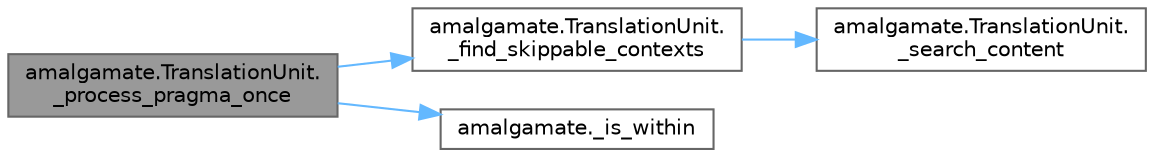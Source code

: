 digraph "amalgamate.TranslationUnit._process_pragma_once"
{
 // LATEX_PDF_SIZE
  bgcolor="transparent";
  edge [fontname=Helvetica,fontsize=10,labelfontname=Helvetica,labelfontsize=10];
  node [fontname=Helvetica,fontsize=10,shape=box,height=0.2,width=0.4];
  rankdir="LR";
  Node1 [id="Node000001",label="amalgamate.TranslationUnit.\l_process_pragma_once",height=0.2,width=0.4,color="gray40", fillcolor="grey60", style="filled", fontcolor="black",tooltip=" "];
  Node1 -> Node2 [id="edge1_Node000001_Node000002",color="steelblue1",style="solid",tooltip=" "];
  Node2 [id="Node000002",label="amalgamate.TranslationUnit.\l_find_skippable_contexts",height=0.2,width=0.4,color="grey40", fillcolor="white", style="filled",URL="$classamalgamate_1_1_translation_unit.html#aabab1d386bdfb6d1759fb957dbacd0c1",tooltip=" "];
  Node2 -> Node3 [id="edge2_Node000002_Node000003",color="steelblue1",style="solid",tooltip=" "];
  Node3 [id="Node000003",label="amalgamate.TranslationUnit.\l_search_content",height=0.2,width=0.4,color="grey40", fillcolor="white", style="filled",URL="$classamalgamate_1_1_translation_unit.html#ab869122cfe999e2cb0ac3b20cb3f2d3f",tooltip=" "];
  Node1 -> Node4 [id="edge3_Node000001_Node000004",color="steelblue1",style="solid",tooltip=" "];
  Node4 [id="Node000004",label="amalgamate._is_within",height=0.2,width=0.4,color="grey40", fillcolor="white", style="filled",URL="$namespaceamalgamate.html#ab19b70d1fdcd32f22ad3442723873bbe",tooltip=" "];
}
